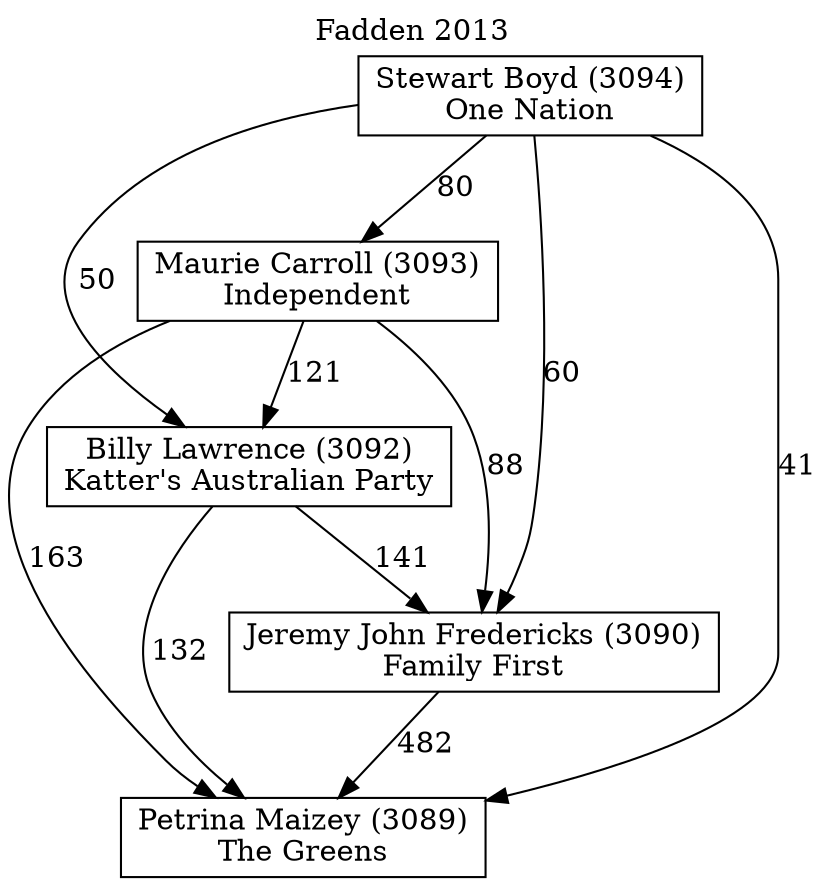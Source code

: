 // House preference flow
digraph "Petrina Maizey (3089)_Fadden_2013" {
	graph [label="Fadden 2013" labelloc=t mclimit=10]
	node [shape=box]
	"Petrina Maizey (3089)" [label="Petrina Maizey (3089)
The Greens"]
	"Jeremy John Fredericks (3090)" [label="Jeremy John Fredericks (3090)
Family First"]
	"Billy Lawrence (3092)" [label="Billy Lawrence (3092)
Katter's Australian Party"]
	"Maurie Carroll (3093)" [label="Maurie Carroll (3093)
Independent"]
	"Stewart Boyd (3094)" [label="Stewart Boyd (3094)
One Nation"]
	"Petrina Maizey (3089)" [label="Petrina Maizey (3089)
The Greens"]
	"Billy Lawrence (3092)" [label="Billy Lawrence (3092)
Katter's Australian Party"]
	"Maurie Carroll (3093)" [label="Maurie Carroll (3093)
Independent"]
	"Stewart Boyd (3094)" [label="Stewart Boyd (3094)
One Nation"]
	"Petrina Maizey (3089)" [label="Petrina Maizey (3089)
The Greens"]
	"Maurie Carroll (3093)" [label="Maurie Carroll (3093)
Independent"]
	"Stewart Boyd (3094)" [label="Stewart Boyd (3094)
One Nation"]
	"Petrina Maizey (3089)" [label="Petrina Maizey (3089)
The Greens"]
	"Stewart Boyd (3094)" [label="Stewart Boyd (3094)
One Nation"]
	"Stewart Boyd (3094)" [label="Stewart Boyd (3094)
One Nation"]
	"Maurie Carroll (3093)" [label="Maurie Carroll (3093)
Independent"]
	"Stewart Boyd (3094)" [label="Stewart Boyd (3094)
One Nation"]
	"Stewart Boyd (3094)" [label="Stewart Boyd (3094)
One Nation"]
	"Billy Lawrence (3092)" [label="Billy Lawrence (3092)
Katter's Australian Party"]
	"Maurie Carroll (3093)" [label="Maurie Carroll (3093)
Independent"]
	"Stewart Boyd (3094)" [label="Stewart Boyd (3094)
One Nation"]
	"Billy Lawrence (3092)" [label="Billy Lawrence (3092)
Katter's Australian Party"]
	"Stewart Boyd (3094)" [label="Stewart Boyd (3094)
One Nation"]
	"Stewart Boyd (3094)" [label="Stewart Boyd (3094)
One Nation"]
	"Maurie Carroll (3093)" [label="Maurie Carroll (3093)
Independent"]
	"Stewart Boyd (3094)" [label="Stewart Boyd (3094)
One Nation"]
	"Stewart Boyd (3094)" [label="Stewart Boyd (3094)
One Nation"]
	"Jeremy John Fredericks (3090)" [label="Jeremy John Fredericks (3090)
Family First"]
	"Billy Lawrence (3092)" [label="Billy Lawrence (3092)
Katter's Australian Party"]
	"Maurie Carroll (3093)" [label="Maurie Carroll (3093)
Independent"]
	"Stewart Boyd (3094)" [label="Stewart Boyd (3094)
One Nation"]
	"Jeremy John Fredericks (3090)" [label="Jeremy John Fredericks (3090)
Family First"]
	"Maurie Carroll (3093)" [label="Maurie Carroll (3093)
Independent"]
	"Stewart Boyd (3094)" [label="Stewart Boyd (3094)
One Nation"]
	"Jeremy John Fredericks (3090)" [label="Jeremy John Fredericks (3090)
Family First"]
	"Stewart Boyd (3094)" [label="Stewart Boyd (3094)
One Nation"]
	"Stewart Boyd (3094)" [label="Stewart Boyd (3094)
One Nation"]
	"Maurie Carroll (3093)" [label="Maurie Carroll (3093)
Independent"]
	"Stewart Boyd (3094)" [label="Stewart Boyd (3094)
One Nation"]
	"Stewart Boyd (3094)" [label="Stewart Boyd (3094)
One Nation"]
	"Billy Lawrence (3092)" [label="Billy Lawrence (3092)
Katter's Australian Party"]
	"Maurie Carroll (3093)" [label="Maurie Carroll (3093)
Independent"]
	"Stewart Boyd (3094)" [label="Stewart Boyd (3094)
One Nation"]
	"Billy Lawrence (3092)" [label="Billy Lawrence (3092)
Katter's Australian Party"]
	"Stewart Boyd (3094)" [label="Stewart Boyd (3094)
One Nation"]
	"Stewart Boyd (3094)" [label="Stewart Boyd (3094)
One Nation"]
	"Maurie Carroll (3093)" [label="Maurie Carroll (3093)
Independent"]
	"Stewart Boyd (3094)" [label="Stewart Boyd (3094)
One Nation"]
	"Stewart Boyd (3094)" [label="Stewart Boyd (3094)
One Nation"]
	"Jeremy John Fredericks (3090)" -> "Petrina Maizey (3089)" [label=482]
	"Billy Lawrence (3092)" -> "Jeremy John Fredericks (3090)" [label=141]
	"Maurie Carroll (3093)" -> "Billy Lawrence (3092)" [label=121]
	"Stewart Boyd (3094)" -> "Maurie Carroll (3093)" [label=80]
	"Billy Lawrence (3092)" -> "Petrina Maizey (3089)" [label=132]
	"Maurie Carroll (3093)" -> "Petrina Maizey (3089)" [label=163]
	"Stewart Boyd (3094)" -> "Petrina Maizey (3089)" [label=41]
	"Stewart Boyd (3094)" -> "Billy Lawrence (3092)" [label=50]
	"Maurie Carroll (3093)" -> "Jeremy John Fredericks (3090)" [label=88]
	"Stewart Boyd (3094)" -> "Jeremy John Fredericks (3090)" [label=60]
}
